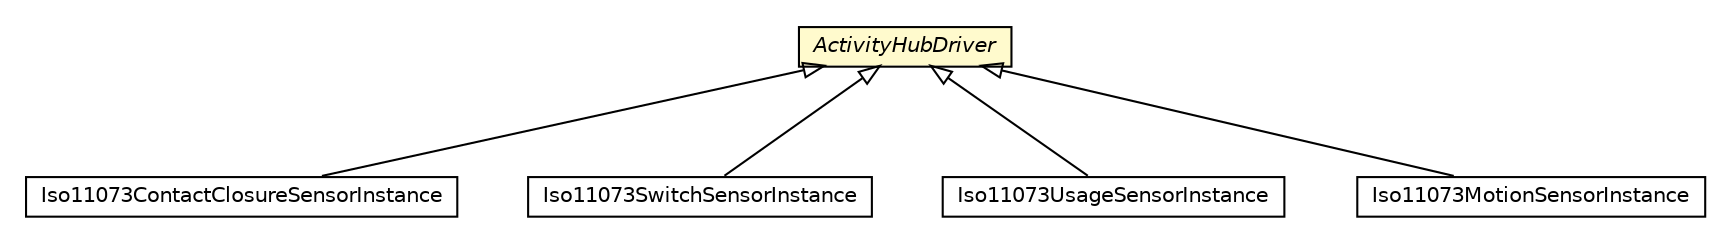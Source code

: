 #!/usr/local/bin/dot
#
# Class diagram 
# Generated by UMLGraph version R5_6-24-gf6e263 (http://www.umlgraph.org/)
#

digraph G {
	edge [fontname="Helvetica",fontsize=10,labelfontname="Helvetica",labelfontsize=10];
	node [fontname="Helvetica",fontsize=10,shape=plaintext];
	nodesep=0.25;
	ranksep=0.5;
	// org.universAAL.lddi.lib.activityhub.driver.interfaces.ActivityHubDriver
	c2020428 [label=<<table title="org.universAAL.lddi.lib.activityhub.driver.interfaces.ActivityHubDriver" border="0" cellborder="1" cellspacing="0" cellpadding="2" port="p" bgcolor="lemonChiffon" href="./ActivityHubDriver.html">
		<tr><td><table border="0" cellspacing="0" cellpadding="1">
<tr><td align="center" balign="center"><font face="Helvetica-Oblique"> ActivityHubDriver </font></td></tr>
		</table></td></tr>
		</table>>, URL="./ActivityHubDriver.html", fontname="Helvetica", fontcolor="black", fontsize=10.0];
	// org.universAAL.lddi.exporter.activityhub.driver.Iso11073ContactClosureSensorInstance
	c2020441 [label=<<table title="org.universAAL.lddi.exporter.activityhub.driver.Iso11073ContactClosureSensorInstance" border="0" cellborder="1" cellspacing="0" cellpadding="2" port="p" href="../../../../exporter/activityhub/driver/Iso11073ContactClosureSensorInstance.html">
		<tr><td><table border="0" cellspacing="0" cellpadding="1">
<tr><td align="center" balign="center"> Iso11073ContactClosureSensorInstance </td></tr>
		</table></td></tr>
		</table>>, URL="../../../../exporter/activityhub/driver/Iso11073ContactClosureSensorInstance.html", fontname="Helvetica", fontcolor="black", fontsize=10.0];
	// org.universAAL.lddi.exporter.activityhub.driver.Iso11073SwitchSensorInstance
	c2020442 [label=<<table title="org.universAAL.lddi.exporter.activityhub.driver.Iso11073SwitchSensorInstance" border="0" cellborder="1" cellspacing="0" cellpadding="2" port="p" href="../../../../exporter/activityhub/driver/Iso11073SwitchSensorInstance.html">
		<tr><td><table border="0" cellspacing="0" cellpadding="1">
<tr><td align="center" balign="center"> Iso11073SwitchSensorInstance </td></tr>
		</table></td></tr>
		</table>>, URL="../../../../exporter/activityhub/driver/Iso11073SwitchSensorInstance.html", fontname="Helvetica", fontcolor="black", fontsize=10.0];
	// org.universAAL.lddi.exporter.activityhub.driver.Iso11073UsageSensorInstance
	c2020445 [label=<<table title="org.universAAL.lddi.exporter.activityhub.driver.Iso11073UsageSensorInstance" border="0" cellborder="1" cellspacing="0" cellpadding="2" port="p" href="../../../../exporter/activityhub/driver/Iso11073UsageSensorInstance.html">
		<tr><td><table border="0" cellspacing="0" cellpadding="1">
<tr><td align="center" balign="center"> Iso11073UsageSensorInstance </td></tr>
		</table></td></tr>
		</table>>, URL="../../../../exporter/activityhub/driver/Iso11073UsageSensorInstance.html", fontname="Helvetica", fontcolor="black", fontsize=10.0];
	// org.universAAL.lddi.exporter.activityhub.driver.Iso11073MotionSensorInstance
	c2020446 [label=<<table title="org.universAAL.lddi.exporter.activityhub.driver.Iso11073MotionSensorInstance" border="0" cellborder="1" cellspacing="0" cellpadding="2" port="p" href="../../../../exporter/activityhub/driver/Iso11073MotionSensorInstance.html">
		<tr><td><table border="0" cellspacing="0" cellpadding="1">
<tr><td align="center" balign="center"> Iso11073MotionSensorInstance </td></tr>
		</table></td></tr>
		</table>>, URL="../../../../exporter/activityhub/driver/Iso11073MotionSensorInstance.html", fontname="Helvetica", fontcolor="black", fontsize=10.0];
	//org.universAAL.lddi.exporter.activityhub.driver.Iso11073ContactClosureSensorInstance extends org.universAAL.lddi.lib.activityhub.driver.interfaces.ActivityHubDriver
	c2020428:p -> c2020441:p [dir=back,arrowtail=empty];
	//org.universAAL.lddi.exporter.activityhub.driver.Iso11073SwitchSensorInstance extends org.universAAL.lddi.lib.activityhub.driver.interfaces.ActivityHubDriver
	c2020428:p -> c2020442:p [dir=back,arrowtail=empty];
	//org.universAAL.lddi.exporter.activityhub.driver.Iso11073UsageSensorInstance extends org.universAAL.lddi.lib.activityhub.driver.interfaces.ActivityHubDriver
	c2020428:p -> c2020445:p [dir=back,arrowtail=empty];
	//org.universAAL.lddi.exporter.activityhub.driver.Iso11073MotionSensorInstance extends org.universAAL.lddi.lib.activityhub.driver.interfaces.ActivityHubDriver
	c2020428:p -> c2020446:p [dir=back,arrowtail=empty];
}

